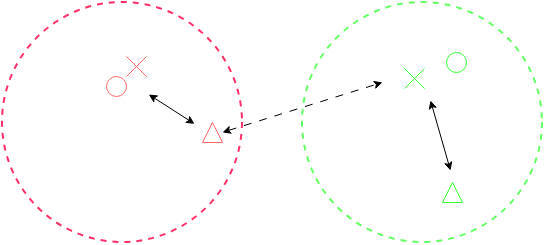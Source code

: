 <mxfile version="25.0.3">
  <diagram name="Page-1" id="BeS-8dZvzgRyUmwv3kp0">
    <mxGraphModel dx="384" dy="238" grid="1" gridSize="10" guides="1" tooltips="1" connect="1" arrows="1" fold="1" page="1" pageScale="1" pageWidth="827" pageHeight="1169" math="0" shadow="0">
      <root>
        <mxCell id="0" />
        <mxCell id="1" parent="0" />
        <mxCell id="virhV7JLDFXRvlYUsdHr-1" value="" style="ellipse;whiteSpace=wrap;html=1;fillColor=none;dashed=1;strokeColor=#FF3068;" parent="1" vertex="1">
          <mxGeometry x="280" y="280" width="120" height="120" as="geometry" />
        </mxCell>
        <mxCell id="qxaNI2jQHCd072IgQ3Vt-2" value="" style="ellipse;whiteSpace=wrap;html=1;aspect=fixed;pointerEvents=0;align=center;verticalAlign=top;fontFamily=Helvetica;fontSize=12;fontColor=default;fillColor=none;gradientColor=none;strokeWidth=0.5;strokeColor=#FF6666;" vertex="1" parent="1">
          <mxGeometry x="332" y="317" width="10" height="10" as="geometry" />
        </mxCell>
        <mxCell id="qxaNI2jQHCd072IgQ3Vt-8" value="" style="endArrow=none;html=1;rounded=0;fontFamily=Helvetica;fontSize=12;fontColor=default;strokeWidth=0.5;strokeColor=#FF6666;" edge="1" parent="1">
          <mxGeometry width="50" height="50" relative="1" as="geometry">
            <mxPoint x="342" y="317" as="sourcePoint" />
            <mxPoint x="352" y="307" as="targetPoint" />
          </mxGeometry>
        </mxCell>
        <mxCell id="qxaNI2jQHCd072IgQ3Vt-9" value="" style="endArrow=none;html=1;rounded=0;fontFamily=Helvetica;fontSize=12;fontColor=default;strokeWidth=0.5;strokeColor=#FF6666;" edge="1" parent="1">
          <mxGeometry width="50" height="50" relative="1" as="geometry">
            <mxPoint x="352" y="317" as="sourcePoint" />
            <mxPoint x="342" y="307" as="targetPoint" />
            <Array as="points">
              <mxPoint x="342" y="307" />
            </Array>
          </mxGeometry>
        </mxCell>
        <mxCell id="qxaNI2jQHCd072IgQ3Vt-10" value="" style="triangle;whiteSpace=wrap;html=1;pointerEvents=0;align=center;verticalAlign=top;fontFamily=Helvetica;fontSize=12;fontColor=default;fillColor=none;gradientColor=none;rotation=-90;strokeWidth=0.5;strokeColor=#FF6666;" vertex="1" parent="1">
          <mxGeometry x="380" y="340" width="10" height="10" as="geometry" />
        </mxCell>
        <mxCell id="qxaNI2jQHCd072IgQ3Vt-13" value="" style="ellipse;whiteSpace=wrap;html=1;aspect=fixed;pointerEvents=0;align=center;verticalAlign=top;fontFamily=Helvetica;fontSize=12;fontColor=default;fillColor=none;gradientColor=none;strokeWidth=0.5;strokeColor=#33FF33;" vertex="1" parent="1">
          <mxGeometry x="502" y="305" width="10" height="10" as="geometry" />
        </mxCell>
        <mxCell id="qxaNI2jQHCd072IgQ3Vt-14" value="" style="endArrow=none;html=1;rounded=0;fontFamily=Helvetica;fontSize=12;fontColor=default;strokeWidth=0.5;strokeColor=#33FF33;" edge="1" parent="1">
          <mxGeometry width="50" height="50" relative="1" as="geometry">
            <mxPoint x="481" y="323" as="sourcePoint" />
            <mxPoint x="491" y="313" as="targetPoint" />
          </mxGeometry>
        </mxCell>
        <mxCell id="qxaNI2jQHCd072IgQ3Vt-15" value="" style="endArrow=none;html=1;rounded=0;fontFamily=Helvetica;fontSize=12;fontColor=default;strokeWidth=0.5;strokeColor=#33FF33;" edge="1" parent="1">
          <mxGeometry width="50" height="50" relative="1" as="geometry">
            <mxPoint x="491" y="323" as="sourcePoint" />
            <mxPoint x="481" y="313" as="targetPoint" />
            <Array as="points">
              <mxPoint x="481" y="313" />
            </Array>
          </mxGeometry>
        </mxCell>
        <mxCell id="qxaNI2jQHCd072IgQ3Vt-16" value="" style="triangle;whiteSpace=wrap;html=1;pointerEvents=0;align=center;verticalAlign=top;fontFamily=Helvetica;fontSize=12;fontColor=default;fillColor=none;gradientColor=none;rotation=-90;strokeWidth=0.5;strokeColor=#33FF33;" vertex="1" parent="1">
          <mxGeometry x="500" y="370" width="10" height="10" as="geometry" />
        </mxCell>
        <mxCell id="qxaNI2jQHCd072IgQ3Vt-17" value="" style="endArrow=classic;startArrow=classic;html=1;rounded=0;fontFamily=Helvetica;fontSize=12;fontColor=default;strokeWidth=0.5;endSize=3;startSize=3;" edge="1" parent="1">
          <mxGeometry width="50" height="50" relative="1" as="geometry">
            <mxPoint x="353.15" y="326" as="sourcePoint" />
            <mxPoint x="376.005" y="340.678" as="targetPoint" />
          </mxGeometry>
        </mxCell>
        <mxCell id="qxaNI2jQHCd072IgQ3Vt-18" value="" style="endArrow=classic;startArrow=classic;html=1;rounded=0;fontFamily=Helvetica;fontSize=12;fontColor=default;strokeWidth=0.5;endSize=3;startSize=3;" edge="1" parent="1">
          <mxGeometry width="50" height="50" relative="1" as="geometry">
            <mxPoint x="504" y="364" as="sourcePoint" />
            <mxPoint x="494" y="329" as="targetPoint" />
          </mxGeometry>
        </mxCell>
        <mxCell id="qxaNI2jQHCd072IgQ3Vt-19" value="" style="ellipse;whiteSpace=wrap;html=1;fillColor=none;dashed=1;strokeColor=#66FF66;" vertex="1" parent="1">
          <mxGeometry x="430" y="280" width="120" height="120" as="geometry" />
        </mxCell>
        <mxCell id="qxaNI2jQHCd072IgQ3Vt-20" value="" style="endArrow=classic;startArrow=classic;html=1;rounded=0;fontFamily=Helvetica;fontSize=12;fontColor=default;strokeWidth=0.5;endSize=3;startSize=3;entryX=0.333;entryY=0.333;entryDx=0;entryDy=0;entryPerimeter=0;dashed=1;dashPattern=8 8;" edge="1" parent="1" target="qxaNI2jQHCd072IgQ3Vt-19">
          <mxGeometry width="50" height="50" relative="1" as="geometry">
            <mxPoint x="390" y="344.91" as="sourcePoint" />
            <mxPoint x="440.0" y="344.91" as="targetPoint" />
          </mxGeometry>
        </mxCell>
      </root>
    </mxGraphModel>
  </diagram>
</mxfile>
